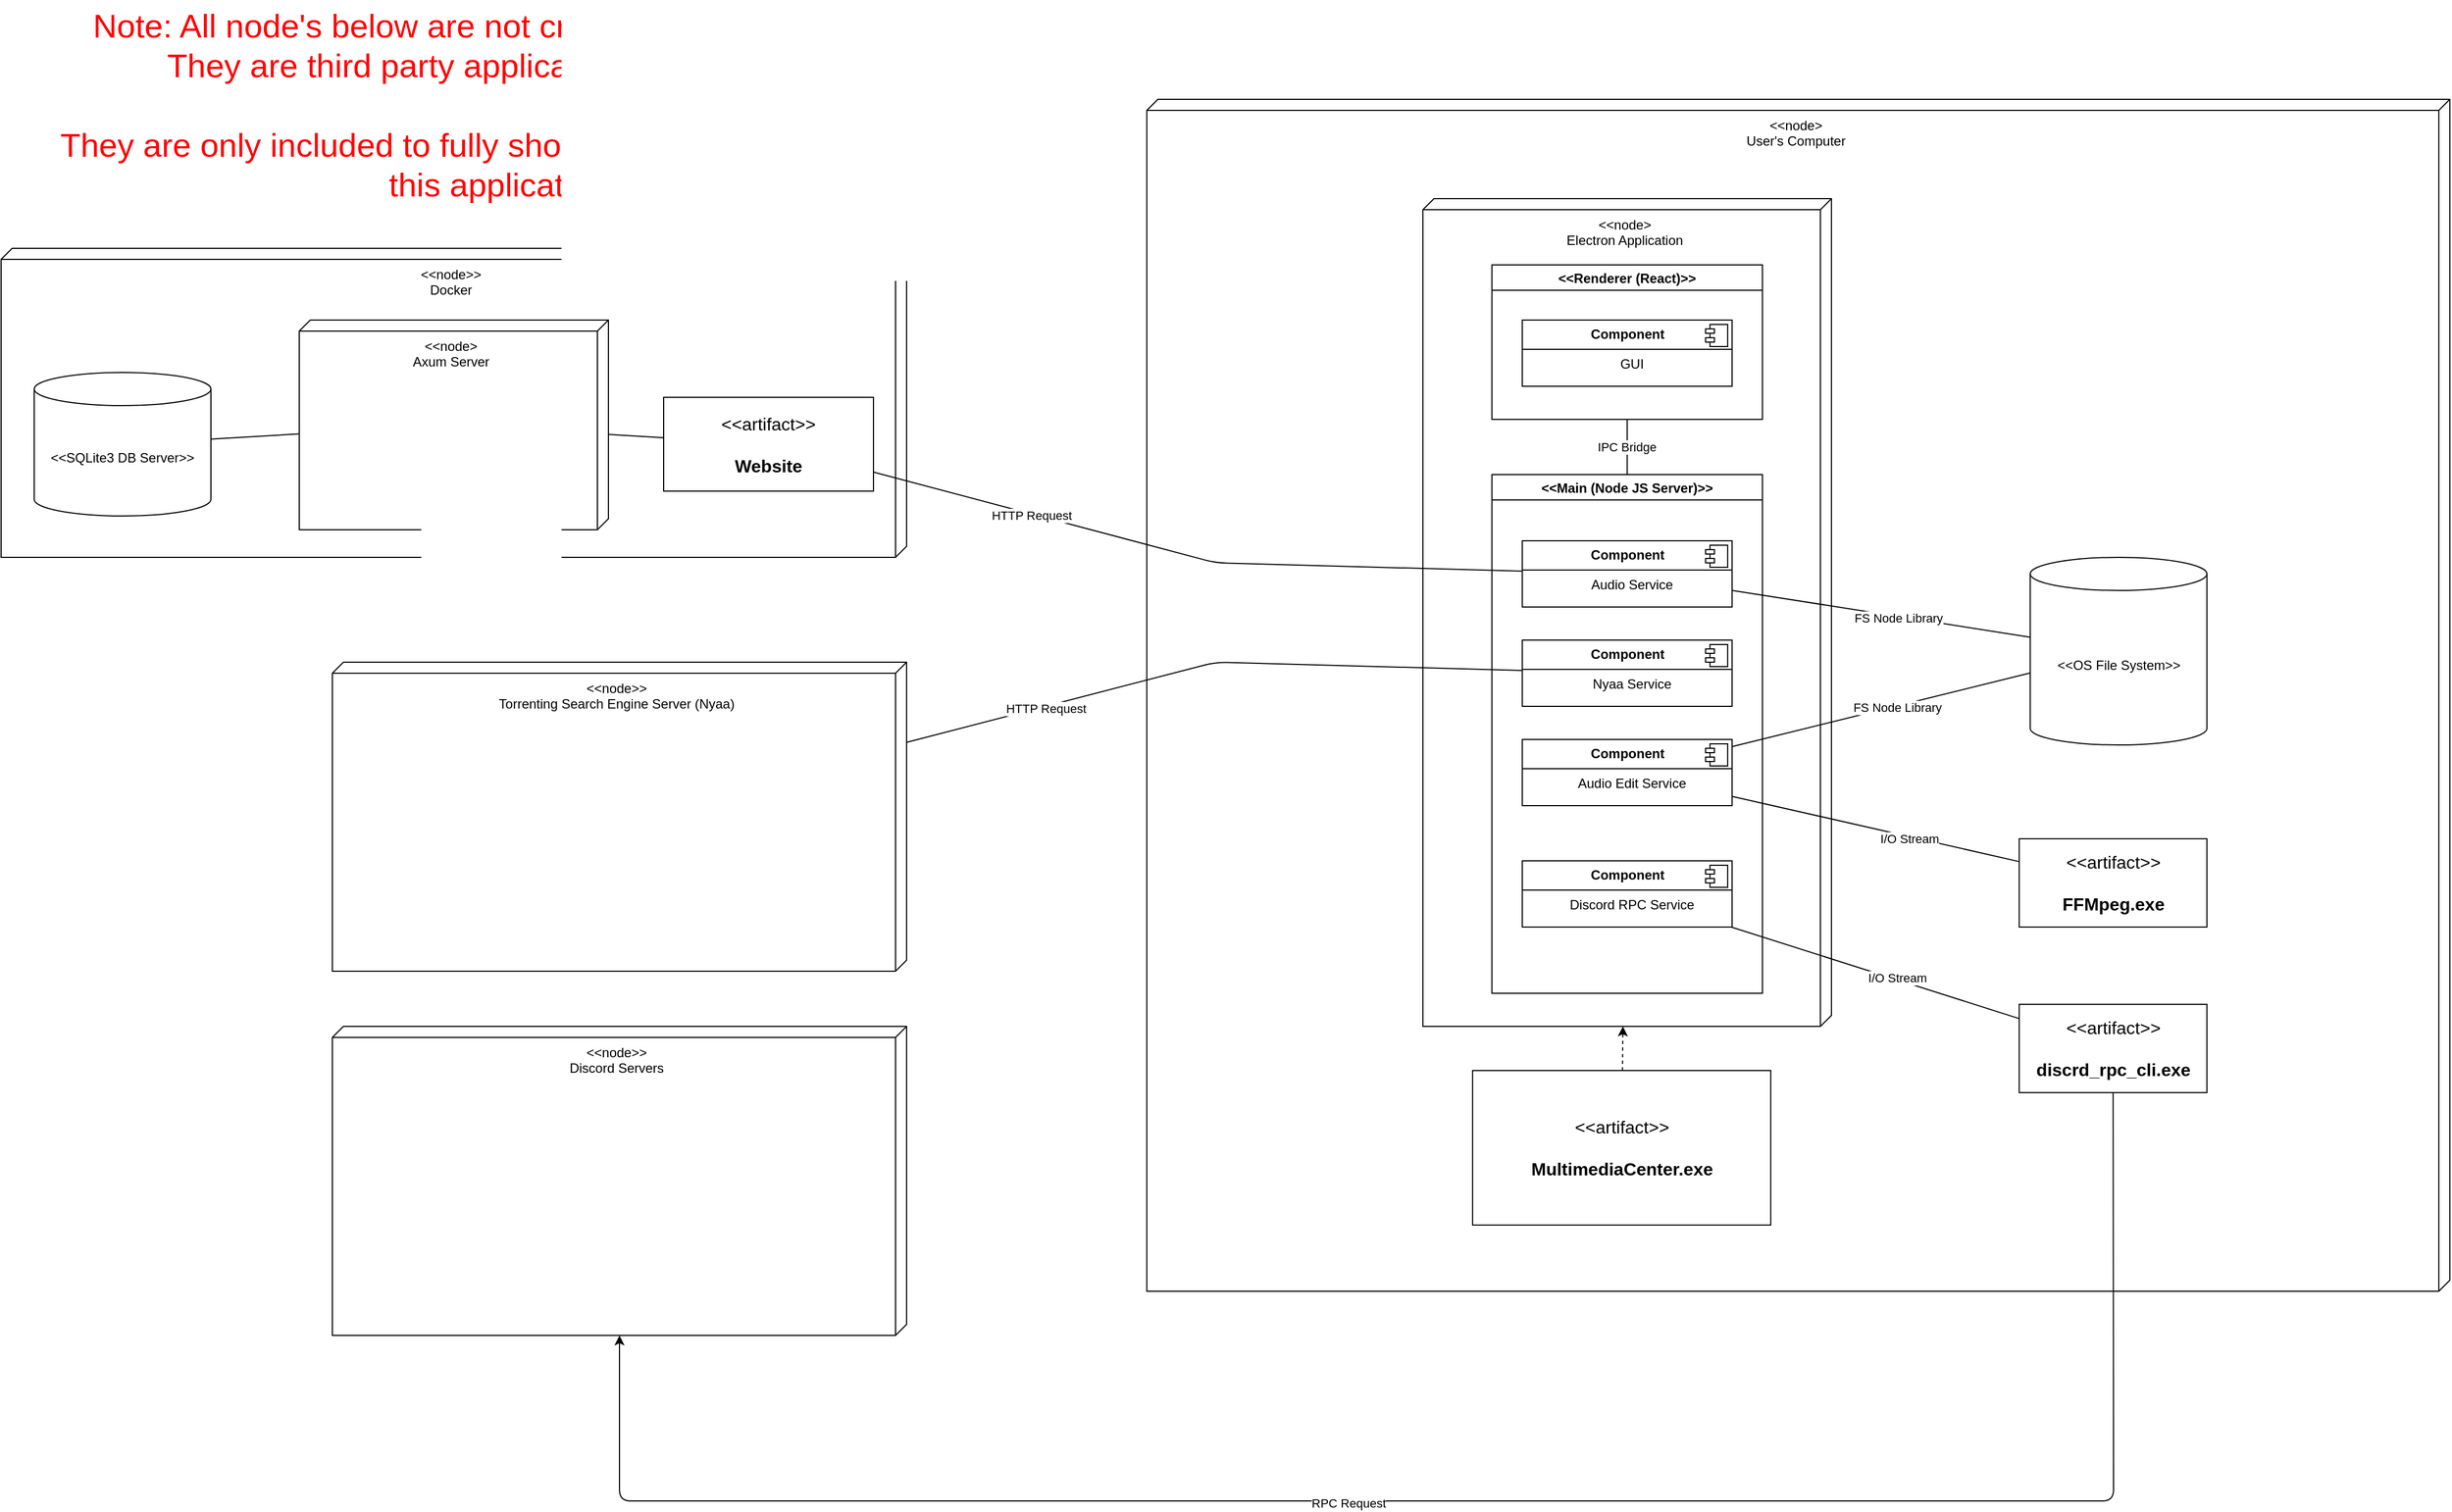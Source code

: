 <mxfile>
    <diagram id="GA7qq7Eu1OICgMg2unCR" name="Page-1">
        <mxGraphModel dx="2665" dy="585" grid="1" gridSize="10" guides="1" tooltips="1" connect="1" arrows="1" fold="1" page="1" pageScale="1" pageWidth="850" pageHeight="1100" math="0" shadow="0">
            <root>
                <mxCell id="0"/>
                <mxCell id="1" parent="0"/>
                <mxCell id="19" value="&amp;lt;&amp;lt;node&amp;gt;&lt;div&gt;User&#39;s Computer&lt;/div&gt;" style="verticalAlign=top;align=center;shape=cube;size=10;direction=south;fontStyle=0;html=1;boundedLbl=1;spacingLeft=5;whiteSpace=wrap;" vertex="1" parent="1">
                    <mxGeometry x="-222.43" y="110" width="1180" height="1080" as="geometry"/>
                </mxCell>
                <mxCell id="2" value="&amp;lt;&amp;lt;node&amp;gt;&lt;div&gt;Electron Application&lt;/div&gt;" style="verticalAlign=top;align=center;shape=cube;size=10;direction=south;fontStyle=0;html=1;boundedLbl=1;spacingLeft=5;whiteSpace=wrap;" vertex="1" parent="1">
                    <mxGeometry x="27.57" y="200" width="370" height="750" as="geometry"/>
                </mxCell>
                <mxCell id="4" value="&lt;&lt;Main (Node JS Server)&gt;&gt;" style="swimlane;" vertex="1" parent="1">
                    <mxGeometry x="90.07" y="450" width="245" height="470" as="geometry"/>
                </mxCell>
                <mxCell id="9" value="&lt;p style=&quot;margin:0px;margin-top:6px;text-align:center;&quot;&gt;&lt;b&gt;Component&lt;/b&gt;&lt;/p&gt;&lt;hr size=&quot;1&quot; style=&quot;border-style:solid;&quot;&gt;&lt;p style=&quot;text-align: center; margin: 0px 0px 0px 8px;&quot;&gt;Nyaa Service&lt;/p&gt;" style="align=left;overflow=fill;html=1;dropTarget=0;whiteSpace=wrap;" vertex="1" parent="4">
                    <mxGeometry x="27.5" y="150" width="190" height="60" as="geometry"/>
                </mxCell>
                <mxCell id="10" value="" style="shape=component;jettyWidth=8;jettyHeight=4;" vertex="1" parent="9">
                    <mxGeometry x="1" width="20" height="20" relative="1" as="geometry">
                        <mxPoint x="-24" y="4" as="offset"/>
                    </mxGeometry>
                </mxCell>
                <mxCell id="11" value="&lt;p style=&quot;margin:0px;margin-top:6px;text-align:center;&quot;&gt;&lt;b&gt;Component&lt;/b&gt;&lt;/p&gt;&lt;hr size=&quot;1&quot; style=&quot;border-style:solid;&quot;&gt;&lt;p style=&quot;text-align: center; margin: 0px 0px 0px 8px;&quot;&gt;Audio Service&lt;/p&gt;" style="align=left;overflow=fill;html=1;dropTarget=0;whiteSpace=wrap;" vertex="1" parent="4">
                    <mxGeometry x="27.5" y="60" width="190" height="60" as="geometry"/>
                </mxCell>
                <mxCell id="12" value="" style="shape=component;jettyWidth=8;jettyHeight=4;" vertex="1" parent="11">
                    <mxGeometry x="1" width="20" height="20" relative="1" as="geometry">
                        <mxPoint x="-24" y="4" as="offset"/>
                    </mxGeometry>
                </mxCell>
                <mxCell id="13" value="&lt;p style=&quot;margin:0px;margin-top:6px;text-align:center;&quot;&gt;&lt;b&gt;Component&lt;/b&gt;&lt;/p&gt;&lt;hr size=&quot;1&quot; style=&quot;border-style:solid;&quot;&gt;&lt;p style=&quot;text-align: center; margin: 0px 0px 0px 8px;&quot;&gt;Audio Edit Service&lt;/p&gt;" style="align=left;overflow=fill;html=1;dropTarget=0;whiteSpace=wrap;" vertex="1" parent="4">
                    <mxGeometry x="27.5" y="240" width="190" height="60" as="geometry"/>
                </mxCell>
                <mxCell id="14" value="" style="shape=component;jettyWidth=8;jettyHeight=4;" vertex="1" parent="13">
                    <mxGeometry x="1" width="20" height="20" relative="1" as="geometry">
                        <mxPoint x="-24" y="4" as="offset"/>
                    </mxGeometry>
                </mxCell>
                <mxCell id="5" value="&amp;lt;&amp;lt;node&amp;gt;&amp;gt;&lt;div&gt;Docker&lt;/div&gt;" style="verticalAlign=top;align=center;shape=cube;size=10;direction=south;fontStyle=0;html=1;boundedLbl=1;spacingLeft=5;whiteSpace=wrap;" vertex="1" parent="1">
                    <mxGeometry x="-1260" y="245" width="820" height="280" as="geometry"/>
                </mxCell>
                <mxCell id="6" value="&amp;lt;&amp;lt;node&amp;gt;&amp;gt;&lt;div&gt;Torrenting Search Engine Server (Nyaa)&lt;/div&gt;" style="verticalAlign=top;align=center;shape=cube;size=10;direction=south;fontStyle=0;html=1;boundedLbl=1;spacingLeft=5;whiteSpace=wrap;" vertex="1" parent="1">
                    <mxGeometry x="-960" y="620" width="520" height="280" as="geometry"/>
                </mxCell>
                <mxCell id="7" value="&amp;lt;&amp;lt;OS File System&amp;gt;&amp;gt;" style="shape=cylinder3;whiteSpace=wrap;html=1;boundedLbl=1;backgroundOutline=1;size=15;" vertex="1" parent="1">
                    <mxGeometry x="577.57" y="525" width="160" height="170" as="geometry"/>
                </mxCell>
                <mxCell id="37" style="edgeStyle=none;html=1;endArrow=none;endFill=0;" edge="1" parent="1" source="8" target="4">
                    <mxGeometry relative="1" as="geometry"/>
                </mxCell>
                <mxCell id="38" value="IPC Bridge" style="edgeLabel;html=1;align=center;verticalAlign=middle;resizable=0;points=[];" vertex="1" connectable="0" parent="37">
                    <mxGeometry x="-0.023" y="-1" relative="1" as="geometry">
                        <mxPoint as="offset"/>
                    </mxGeometry>
                </mxCell>
                <mxCell id="8" value="&lt;&lt;Renderer (React)&gt;&gt;" style="swimlane;" vertex="1" parent="1">
                    <mxGeometry x="90.07" y="260" width="245" height="140" as="geometry"/>
                </mxCell>
                <mxCell id="17" value="&lt;p style=&quot;margin:0px;margin-top:6px;text-align:center;&quot;&gt;&lt;b&gt;Component&lt;/b&gt;&lt;/p&gt;&lt;hr size=&quot;1&quot; style=&quot;border-style:solid;&quot;&gt;&lt;p style=&quot;text-align: center; margin: 0px 0px 0px 8px;&quot;&gt;GUI&lt;/p&gt;" style="align=left;overflow=fill;html=1;dropTarget=0;whiteSpace=wrap;" vertex="1" parent="8">
                    <mxGeometry x="27.5" y="50" width="190" height="60" as="geometry"/>
                </mxCell>
                <mxCell id="18" value="" style="shape=component;jettyWidth=8;jettyHeight=4;" vertex="1" parent="17">
                    <mxGeometry x="1" width="20" height="20" relative="1" as="geometry">
                        <mxPoint x="-24" y="4" as="offset"/>
                    </mxGeometry>
                </mxCell>
                <mxCell id="15" style="edgeStyle=none;html=1;endArrow=none;endFill=0;" edge="1" parent="1" source="11" target="7">
                    <mxGeometry relative="1" as="geometry"/>
                </mxCell>
                <mxCell id="24" value="FS Node Library" style="edgeLabel;html=1;align=center;verticalAlign=middle;resizable=0;points=[];" vertex="1" connectable="0" parent="15">
                    <mxGeometry x="0.115" y="-1" relative="1" as="geometry">
                        <mxPoint as="offset"/>
                    </mxGeometry>
                </mxCell>
                <mxCell id="16" style="edgeStyle=none;html=1;endArrow=none;endFill=0;" edge="1" parent="1" source="13" target="7">
                    <mxGeometry relative="1" as="geometry"/>
                </mxCell>
                <mxCell id="25" value="FS Node Library" style="edgeLabel;html=1;align=center;verticalAlign=middle;resizable=0;points=[];" vertex="1" connectable="0" parent="16">
                    <mxGeometry x="0.104" y="-1" relative="1" as="geometry">
                        <mxPoint as="offset"/>
                    </mxGeometry>
                </mxCell>
                <mxCell id="20" style="edgeStyle=none;html=1;endArrow=none;endFill=0;" edge="1" parent="1" source="9" target="6">
                    <mxGeometry relative="1" as="geometry">
                        <Array as="points">
                            <mxPoint x="-160" y="620"/>
                        </Array>
                    </mxGeometry>
                </mxCell>
                <mxCell id="22" value="HTTP Request" style="edgeLabel;html=1;align=center;verticalAlign=middle;resizable=0;points=[];" vertex="1" connectable="0" parent="20">
                    <mxGeometry x="0.117" relative="1" as="geometry">
                        <mxPoint x="-117" y="32" as="offset"/>
                    </mxGeometry>
                </mxCell>
                <mxCell id="21" value="&amp;lt;&amp;lt;SQLite3 DB Server&amp;gt;&amp;gt;" style="shape=cylinder3;whiteSpace=wrap;html=1;boundedLbl=1;backgroundOutline=1;size=15;" vertex="1" parent="1">
                    <mxGeometry x="-1230" y="357.5" width="160" height="130" as="geometry"/>
                </mxCell>
                <mxCell id="35" style="edgeStyle=none;html=1;endArrow=none;endFill=0;" edge="1" parent="1" source="27" target="21">
                    <mxGeometry relative="1" as="geometry"/>
                </mxCell>
                <mxCell id="27" value="&amp;lt;&amp;lt;node&amp;gt;&lt;div&gt;Axum Server&lt;/div&gt;" style="verticalAlign=top;align=center;shape=cube;size=10;direction=south;fontStyle=0;html=1;boundedLbl=1;spacingLeft=5;whiteSpace=wrap;" vertex="1" parent="1">
                    <mxGeometry x="-990" y="310" width="280" height="190" as="geometry"/>
                </mxCell>
                <mxCell id="28" style="edgeStyle=none;html=1;endArrow=none;endFill=0;" edge="1" parent="1" source="11" target="33">
                    <mxGeometry relative="1" as="geometry">
                        <Array as="points">
                            <mxPoint x="-160" y="530"/>
                        </Array>
                    </mxGeometry>
                </mxCell>
                <mxCell id="34" value="HTTP Request" style="edgeLabel;html=1;align=center;verticalAlign=middle;resizable=0;points=[];" vertex="1" connectable="0" parent="28">
                    <mxGeometry x="0.506" y="1" relative="1" as="geometry">
                        <mxPoint as="offset"/>
                    </mxGeometry>
                </mxCell>
                <mxCell id="31" style="edgeStyle=none;html=1;dashed=1;" edge="1" parent="1" source="30" target="2">
                    <mxGeometry relative="1" as="geometry"/>
                </mxCell>
                <mxCell id="30" value="&lt;font style=&quot;font-size: 16px;&quot;&gt;&amp;lt;&amp;lt;artifact&amp;gt;&amp;gt;&lt;br&gt;&lt;br&gt;&lt;b style=&quot;&quot;&gt;MultimediaCenter.exe&lt;/b&gt;&lt;/font&gt;" style="html=1;align=center;verticalAlign=middle;dashed=0;whiteSpace=wrap;" vertex="1" parent="1">
                    <mxGeometry x="72.57" y="990" width="270" height="140" as="geometry"/>
                </mxCell>
                <mxCell id="32" value="&lt;font color=&quot;#ff0000&quot;&gt;&lt;span style=&quot;font-size: 30px;&quot;&gt;Note: All node&#39;s below are not created or owned by me,&lt;/span&gt;&lt;/font&gt;&lt;div&gt;&lt;font color=&quot;#ff0000&quot;&gt;&lt;span style=&quot;font-size: 30px;&quot;&gt;They are third party applications and servers.&lt;/span&gt;&lt;/font&gt;&lt;/div&gt;&lt;div&gt;&lt;font color=&quot;#ff0000&quot;&gt;&lt;span style=&quot;font-size: 30px;&quot;&gt;&lt;br&gt;&lt;/span&gt;&lt;/font&gt;&lt;/div&gt;&lt;div&gt;&lt;font color=&quot;#ff0000&quot;&gt;&lt;span style=&quot;font-size: 30px;&quot;&gt;They are only included to fully show the physicial aspects of&lt;/span&gt;&lt;/font&gt;&lt;/div&gt;&lt;div&gt;&lt;font color=&quot;#ff0000&quot;&gt;&lt;span style=&quot;font-size: 30px;&quot;&gt;this application&lt;/span&gt;&lt;/font&gt;&lt;/div&gt;" style="text;html=1;align=center;verticalAlign=middle;resizable=0;points=[];autosize=1;strokeColor=none;fillColor=none;" vertex="1" parent="1">
                    <mxGeometry x="-1220" y="20" width="820" height="190" as="geometry"/>
                </mxCell>
                <mxCell id="36" style="edgeStyle=none;html=1;endArrow=none;endFill=0;" edge="1" parent="1" source="33" target="27">
                    <mxGeometry relative="1" as="geometry"/>
                </mxCell>
                <mxCell id="33" value="&lt;font style=&quot;font-size: 16px;&quot;&gt;&amp;lt;&amp;lt;artifact&amp;gt;&amp;gt;&lt;br&gt;&lt;br&gt;&lt;b style=&quot;&quot;&gt;Website&lt;/b&gt;&lt;/font&gt;" style="html=1;align=center;verticalAlign=middle;dashed=0;whiteSpace=wrap;" vertex="1" parent="1">
                    <mxGeometry x="-660" y="380" width="190" height="85" as="geometry"/>
                </mxCell>
                <mxCell id="39" value="&lt;font style=&quot;font-size: 16px;&quot;&gt;&amp;lt;&amp;lt;artifact&amp;gt;&amp;gt;&lt;br&gt;&lt;br&gt;&lt;b&gt;FFMpeg.exe&lt;/b&gt;&lt;/font&gt;" style="html=1;align=center;verticalAlign=middle;dashed=0;whiteSpace=wrap;" vertex="1" parent="1">
                    <mxGeometry x="567.57" y="780" width="170" height="80" as="geometry"/>
                </mxCell>
                <mxCell id="43" style="edgeStyle=none;html=1;endArrow=none;endFill=0;" edge="1" parent="1" source="40" target="42">
                    <mxGeometry relative="1" as="geometry"/>
                </mxCell>
                <mxCell id="44" value="I/O Stream" style="edgeLabel;html=1;align=center;verticalAlign=middle;resizable=0;points=[];" vertex="1" connectable="0" parent="43">
                    <mxGeometry x="0.148" y="2" relative="1" as="geometry">
                        <mxPoint as="offset"/>
                    </mxGeometry>
                </mxCell>
                <mxCell id="40" value="&lt;p style=&quot;margin:0px;margin-top:6px;text-align:center;&quot;&gt;&lt;b&gt;Component&lt;/b&gt;&lt;/p&gt;&lt;hr size=&quot;1&quot; style=&quot;border-style:solid;&quot;&gt;&lt;p style=&quot;text-align: center; margin: 0px 0px 0px 8px;&quot;&gt;Discord RPC Service&lt;/p&gt;" style="align=left;overflow=fill;html=1;dropTarget=0;whiteSpace=wrap;" vertex="1" parent="1">
                    <mxGeometry x="117.57" y="800" width="190" height="60" as="geometry"/>
                </mxCell>
                <mxCell id="41" value="" style="shape=component;jettyWidth=8;jettyHeight=4;" vertex="1" parent="40">
                    <mxGeometry x="1" width="20" height="20" relative="1" as="geometry">
                        <mxPoint x="-24" y="4" as="offset"/>
                    </mxGeometry>
                </mxCell>
                <mxCell id="48" style="edgeStyle=none;html=1;" edge="1" parent="1" source="42" target="47">
                    <mxGeometry relative="1" as="geometry">
                        <Array as="points">
                            <mxPoint x="653" y="1380"/>
                            <mxPoint x="-700" y="1380"/>
                        </Array>
                    </mxGeometry>
                </mxCell>
                <mxCell id="49" value="RPC Request" style="edgeLabel;html=1;align=center;verticalAlign=middle;resizable=0;points=[];" vertex="1" connectable="0" parent="48">
                    <mxGeometry x="0.135" y="2" relative="1" as="geometry">
                        <mxPoint as="offset"/>
                    </mxGeometry>
                </mxCell>
                <mxCell id="42" value="&lt;font style=&quot;font-size: 16px;&quot;&gt;&amp;lt;&amp;lt;artifact&amp;gt;&amp;gt;&lt;br&gt;&lt;br&gt;&lt;b&gt;discrd_rpc_cli.exe&lt;/b&gt;&lt;/font&gt;" style="html=1;align=center;verticalAlign=middle;dashed=0;whiteSpace=wrap;" vertex="1" parent="1">
                    <mxGeometry x="567.57" y="930" width="170" height="80" as="geometry"/>
                </mxCell>
                <mxCell id="45" style="edgeStyle=none;html=1;endArrow=none;endFill=0;" edge="1" parent="1" source="13" target="39">
                    <mxGeometry relative="1" as="geometry"/>
                </mxCell>
                <mxCell id="46" value="I/O Stream" style="edgeLabel;html=1;align=center;verticalAlign=middle;resizable=0;points=[];" vertex="1" connectable="0" parent="45">
                    <mxGeometry x="-0.152" relative="1" as="geometry">
                        <mxPoint x="50" y="13" as="offset"/>
                    </mxGeometry>
                </mxCell>
                <mxCell id="47" value="&amp;lt;&amp;lt;node&amp;gt;&amp;gt;&lt;div&gt;Discord Servers&lt;/div&gt;" style="verticalAlign=top;align=center;shape=cube;size=10;direction=south;fontStyle=0;html=1;boundedLbl=1;spacingLeft=5;whiteSpace=wrap;" vertex="1" parent="1">
                    <mxGeometry x="-960" y="950" width="520" height="280" as="geometry"/>
                </mxCell>
            </root>
        </mxGraphModel>
    </diagram>
</mxfile>
